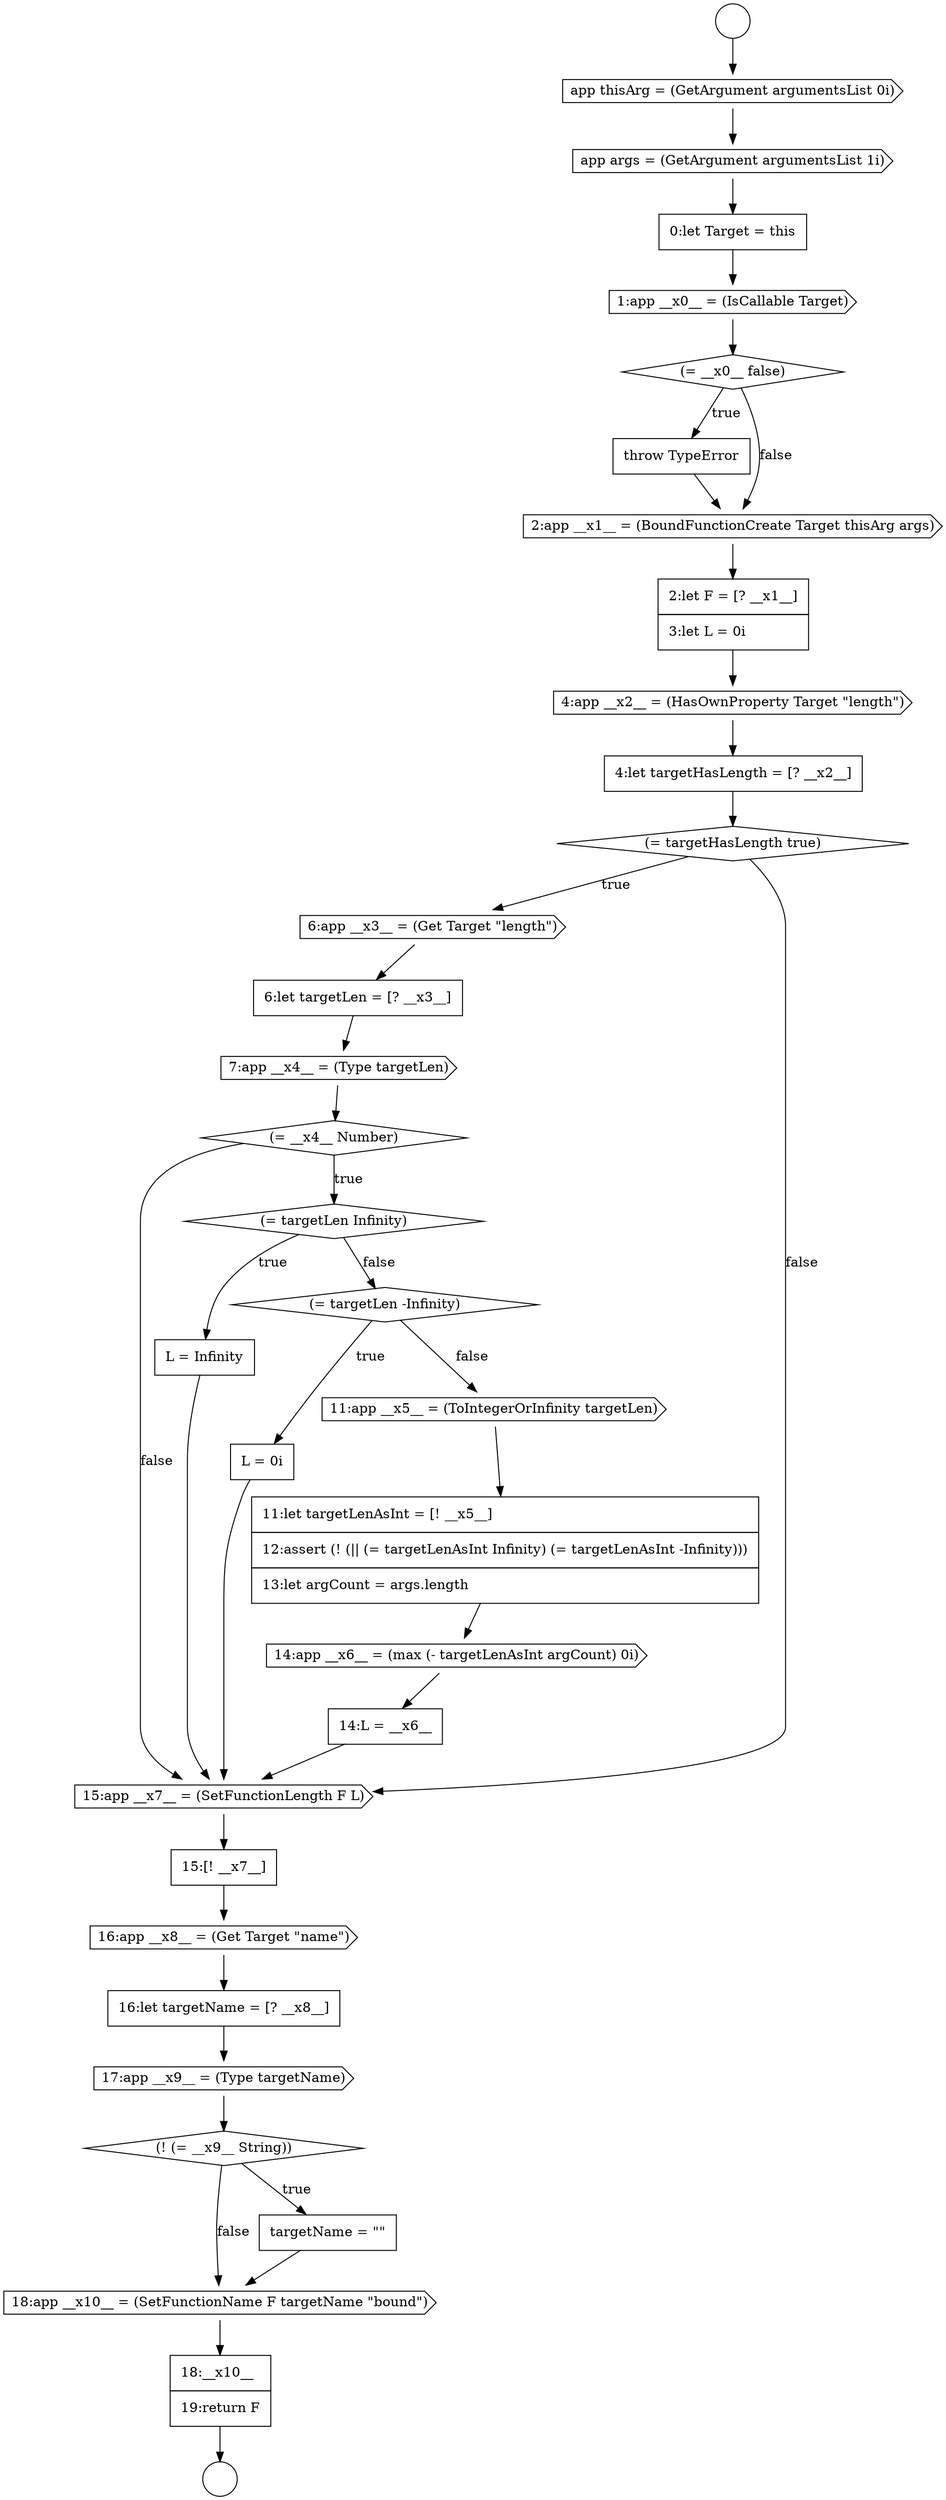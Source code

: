 digraph {
  node0 [shape=circle label=" " color="black" fillcolor="white" style=filled]
  node5 [shape=cds, label=<<font color="black">1:app __x0__ = (IsCallable Target)</font>> color="black" fillcolor="white" style=filled]
  node10 [shape=cds, label=<<font color="black">4:app __x2__ = (HasOwnProperty Target &quot;length&quot;)</font>> color="black" fillcolor="white" style=filled]
  node14 [shape=none, margin=0, label=<<font color="black">
    <table border="0" cellborder="1" cellspacing="0" cellpadding="10">
      <tr><td align="left">6:let targetLen = [? __x3__]</td></tr>
    </table>
  </font>> color="black" fillcolor="white" style=filled]
  node1 [shape=circle label=" " color="black" fillcolor="white" style=filled]
  node6 [shape=diamond, label=<<font color="black">(= __x0__ false)</font>> color="black" fillcolor="white" style=filled]
  node9 [shape=none, margin=0, label=<<font color="black">
    <table border="0" cellborder="1" cellspacing="0" cellpadding="10">
      <tr><td align="left">2:let F = [? __x1__]</td></tr>
      <tr><td align="left">3:let L = 0i</td></tr>
    </table>
  </font>> color="black" fillcolor="white" style=filled]
  node13 [shape=cds, label=<<font color="black">6:app __x3__ = (Get Target &quot;length&quot;)</font>> color="black" fillcolor="white" style=filled]
  node2 [shape=cds, label=<<font color="black">app thisArg = (GetArgument argumentsList 0i)</font>> color="black" fillcolor="white" style=filled]
  node12 [shape=diamond, label=<<font color="black">(= targetHasLength true)</font>> color="black" fillcolor="white" style=filled]
  node7 [shape=none, margin=0, label=<<font color="black">
    <table border="0" cellborder="1" cellspacing="0" cellpadding="10">
      <tr><td align="left">throw TypeError</td></tr>
    </table>
  </font>> color="black" fillcolor="white" style=filled]
  node3 [shape=cds, label=<<font color="black">app args = (GetArgument argumentsList 1i)</font>> color="black" fillcolor="white" style=filled]
  node18 [shape=none, margin=0, label=<<font color="black">
    <table border="0" cellborder="1" cellspacing="0" cellpadding="10">
      <tr><td align="left">L = Infinity</td></tr>
    </table>
  </font>> color="black" fillcolor="white" style=filled]
  node11 [shape=none, margin=0, label=<<font color="black">
    <table border="0" cellborder="1" cellspacing="0" cellpadding="10">
      <tr><td align="left">4:let targetHasLength = [? __x2__]</td></tr>
    </table>
  </font>> color="black" fillcolor="white" style=filled]
  node8 [shape=cds, label=<<font color="black">2:app __x1__ = (BoundFunctionCreate Target thisArg args)</font>> color="black" fillcolor="white" style=filled]
  node4 [shape=none, margin=0, label=<<font color="black">
    <table border="0" cellborder="1" cellspacing="0" cellpadding="10">
      <tr><td align="left">0:let Target = this</td></tr>
    </table>
  </font>> color="black" fillcolor="white" style=filled]
  node15 [shape=cds, label=<<font color="black">7:app __x4__ = (Type targetLen)</font>> color="black" fillcolor="white" style=filled]
  node24 [shape=none, margin=0, label=<<font color="black">
    <table border="0" cellborder="1" cellspacing="0" cellpadding="10">
      <tr><td align="left">14:L = __x6__</td></tr>
    </table>
  </font>> color="black" fillcolor="white" style=filled]
  node25 [shape=cds, label=<<font color="black">15:app __x7__ = (SetFunctionLength F L)</font>> color="black" fillcolor="white" style=filled]
  node20 [shape=none, margin=0, label=<<font color="black">
    <table border="0" cellborder="1" cellspacing="0" cellpadding="10">
      <tr><td align="left">L = 0i</td></tr>
    </table>
  </font>> color="black" fillcolor="white" style=filled]
  node29 [shape=cds, label=<<font color="black">17:app __x9__ = (Type targetName)</font>> color="black" fillcolor="white" style=filled]
  node28 [shape=none, margin=0, label=<<font color="black">
    <table border="0" cellborder="1" cellspacing="0" cellpadding="10">
      <tr><td align="left">16:let targetName = [? __x8__]</td></tr>
    </table>
  </font>> color="black" fillcolor="white" style=filled]
  node21 [shape=cds, label=<<font color="black">11:app __x5__ = (ToIntegerOrInfinity targetLen)</font>> color="black" fillcolor="white" style=filled]
  node33 [shape=none, margin=0, label=<<font color="black">
    <table border="0" cellborder="1" cellspacing="0" cellpadding="10">
      <tr><td align="left">18:__x10__</td></tr>
      <tr><td align="left">19:return F</td></tr>
    </table>
  </font>> color="black" fillcolor="white" style=filled]
  node32 [shape=cds, label=<<font color="black">18:app __x10__ = (SetFunctionName F targetName &quot;bound&quot;)</font>> color="black" fillcolor="white" style=filled]
  node17 [shape=diamond, label=<<font color="black">(= targetLen Infinity)</font>> color="black" fillcolor="white" style=filled]
  node22 [shape=none, margin=0, label=<<font color="black">
    <table border="0" cellborder="1" cellspacing="0" cellpadding="10">
      <tr><td align="left">11:let targetLenAsInt = [! __x5__]</td></tr>
      <tr><td align="left">12:assert (! (|| (= targetLenAsInt Infinity) (= targetLenAsInt -Infinity)))</td></tr>
      <tr><td align="left">13:let argCount = args.length</td></tr>
    </table>
  </font>> color="black" fillcolor="white" style=filled]
  node27 [shape=cds, label=<<font color="black">16:app __x8__ = (Get Target &quot;name&quot;)</font>> color="black" fillcolor="white" style=filled]
  node16 [shape=diamond, label=<<font color="black">(= __x4__ Number)</font>> color="black" fillcolor="white" style=filled]
  node31 [shape=none, margin=0, label=<<font color="black">
    <table border="0" cellborder="1" cellspacing="0" cellpadding="10">
      <tr><td align="left">targetName = &quot;&quot;</td></tr>
    </table>
  </font>> color="black" fillcolor="white" style=filled]
  node26 [shape=none, margin=0, label=<<font color="black">
    <table border="0" cellborder="1" cellspacing="0" cellpadding="10">
      <tr><td align="left">15:[! __x7__]</td></tr>
    </table>
  </font>> color="black" fillcolor="white" style=filled]
  node23 [shape=cds, label=<<font color="black">14:app __x6__ = (max (- targetLenAsInt argCount) 0i)</font>> color="black" fillcolor="white" style=filled]
  node30 [shape=diamond, label=<<font color="black">(! (= __x9__ String))</font>> color="black" fillcolor="white" style=filled]
  node19 [shape=diamond, label=<<font color="black">(= targetLen -Infinity)</font>> color="black" fillcolor="white" style=filled]
  node20 -> node25 [ color="black"]
  node11 -> node12 [ color="black"]
  node13 -> node14 [ color="black"]
  node22 -> node23 [ color="black"]
  node9 -> node10 [ color="black"]
  node30 -> node31 [label=<<font color="black">true</font>> color="black"]
  node30 -> node32 [label=<<font color="black">false</font>> color="black"]
  node26 -> node27 [ color="black"]
  node10 -> node11 [ color="black"]
  node4 -> node5 [ color="black"]
  node25 -> node26 [ color="black"]
  node24 -> node25 [ color="black"]
  node32 -> node33 [ color="black"]
  node17 -> node18 [label=<<font color="black">true</font>> color="black"]
  node17 -> node19 [label=<<font color="black">false</font>> color="black"]
  node12 -> node13 [label=<<font color="black">true</font>> color="black"]
  node12 -> node25 [label=<<font color="black">false</font>> color="black"]
  node5 -> node6 [ color="black"]
  node3 -> node4 [ color="black"]
  node28 -> node29 [ color="black"]
  node29 -> node30 [ color="black"]
  node6 -> node7 [label=<<font color="black">true</font>> color="black"]
  node6 -> node8 [label=<<font color="black">false</font>> color="black"]
  node7 -> node8 [ color="black"]
  node2 -> node3 [ color="black"]
  node15 -> node16 [ color="black"]
  node33 -> node1 [ color="black"]
  node0 -> node2 [ color="black"]
  node19 -> node20 [label=<<font color="black">true</font>> color="black"]
  node19 -> node21 [label=<<font color="black">false</font>> color="black"]
  node27 -> node28 [ color="black"]
  node16 -> node17 [label=<<font color="black">true</font>> color="black"]
  node16 -> node25 [label=<<font color="black">false</font>> color="black"]
  node18 -> node25 [ color="black"]
  node23 -> node24 [ color="black"]
  node14 -> node15 [ color="black"]
  node31 -> node32 [ color="black"]
  node8 -> node9 [ color="black"]
  node21 -> node22 [ color="black"]
}
